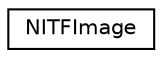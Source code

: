 digraph "Graphical Class Hierarchy"
{
  edge [fontname="Helvetica",fontsize="10",labelfontname="Helvetica",labelfontsize="10"];
  node [fontname="Helvetica",fontsize="10",shape=record];
  rankdir="LR";
  Node1 [label="NITFImage",height=0.2,width=0.4,color="black", fillcolor="white", style="filled",URL="$nitflib_8h.html#structNITFImage"];
}
